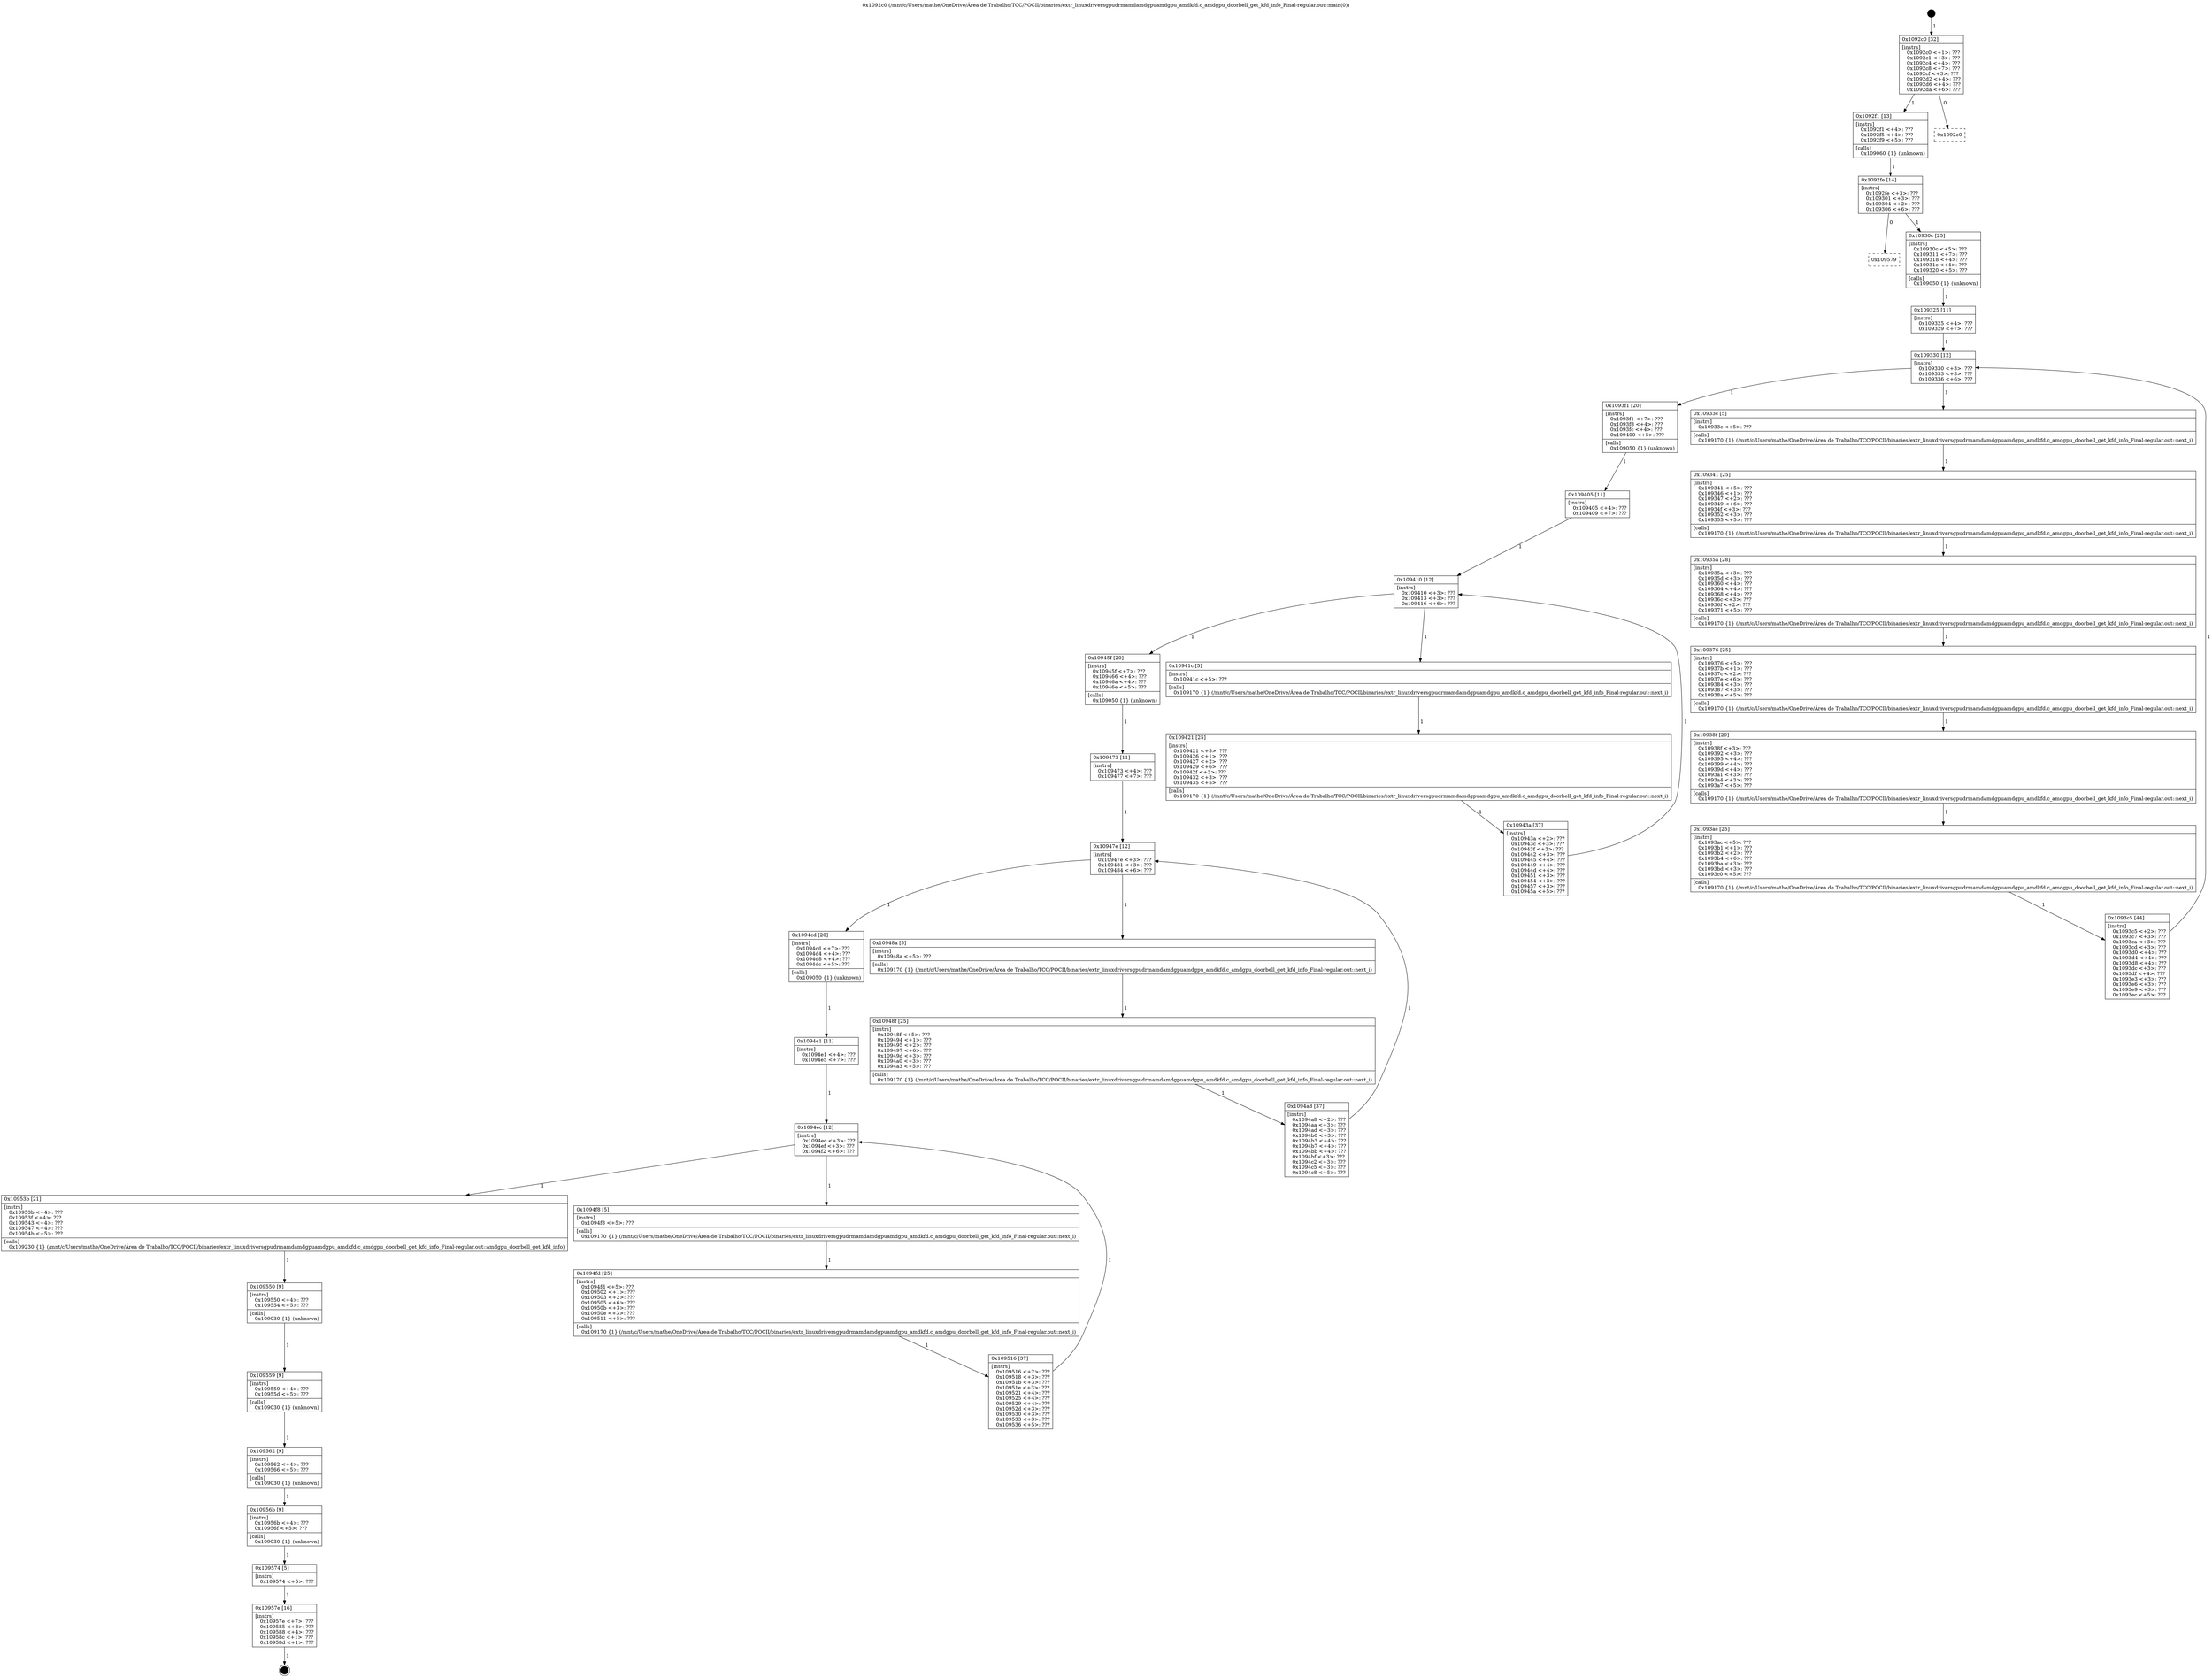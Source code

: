 digraph "0x1092c0" {
  label = "0x1092c0 (/mnt/c/Users/mathe/OneDrive/Área de Trabalho/TCC/POCII/binaries/extr_linuxdriversgpudrmamdamdgpuamdgpu_amdkfd.c_amdgpu_doorbell_get_kfd_info_Final-regular.out::main(0))"
  labelloc = "t"
  node[shape=record]

  Entry [label="",width=0.3,height=0.3,shape=circle,fillcolor=black,style=filled]
  "0x1092c0" [label="{
     0x1092c0 [32]\l
     | [instrs]\l
     &nbsp;&nbsp;0x1092c0 \<+1\>: ???\l
     &nbsp;&nbsp;0x1092c1 \<+3\>: ???\l
     &nbsp;&nbsp;0x1092c4 \<+4\>: ???\l
     &nbsp;&nbsp;0x1092c8 \<+7\>: ???\l
     &nbsp;&nbsp;0x1092cf \<+3\>: ???\l
     &nbsp;&nbsp;0x1092d2 \<+4\>: ???\l
     &nbsp;&nbsp;0x1092d6 \<+4\>: ???\l
     &nbsp;&nbsp;0x1092da \<+6\>: ???\l
  }"]
  "0x1092f1" [label="{
     0x1092f1 [13]\l
     | [instrs]\l
     &nbsp;&nbsp;0x1092f1 \<+4\>: ???\l
     &nbsp;&nbsp;0x1092f5 \<+4\>: ???\l
     &nbsp;&nbsp;0x1092f9 \<+5\>: ???\l
     | [calls]\l
     &nbsp;&nbsp;0x109060 \{1\} (unknown)\l
  }"]
  "0x1092e0" [label="{
     0x1092e0\l
  }", style=dashed]
  "0x1092fe" [label="{
     0x1092fe [14]\l
     | [instrs]\l
     &nbsp;&nbsp;0x1092fe \<+3\>: ???\l
     &nbsp;&nbsp;0x109301 \<+3\>: ???\l
     &nbsp;&nbsp;0x109304 \<+2\>: ???\l
     &nbsp;&nbsp;0x109306 \<+6\>: ???\l
  }"]
  "0x109579" [label="{
     0x109579\l
  }", style=dashed]
  "0x10930c" [label="{
     0x10930c [25]\l
     | [instrs]\l
     &nbsp;&nbsp;0x10930c \<+5\>: ???\l
     &nbsp;&nbsp;0x109311 \<+7\>: ???\l
     &nbsp;&nbsp;0x109318 \<+4\>: ???\l
     &nbsp;&nbsp;0x10931c \<+4\>: ???\l
     &nbsp;&nbsp;0x109320 \<+5\>: ???\l
     | [calls]\l
     &nbsp;&nbsp;0x109050 \{1\} (unknown)\l
  }"]
  Exit [label="",width=0.3,height=0.3,shape=circle,fillcolor=black,style=filled,peripheries=2]
  "0x109330" [label="{
     0x109330 [12]\l
     | [instrs]\l
     &nbsp;&nbsp;0x109330 \<+3\>: ???\l
     &nbsp;&nbsp;0x109333 \<+3\>: ???\l
     &nbsp;&nbsp;0x109336 \<+6\>: ???\l
  }"]
  "0x1093f1" [label="{
     0x1093f1 [20]\l
     | [instrs]\l
     &nbsp;&nbsp;0x1093f1 \<+7\>: ???\l
     &nbsp;&nbsp;0x1093f8 \<+4\>: ???\l
     &nbsp;&nbsp;0x1093fc \<+4\>: ???\l
     &nbsp;&nbsp;0x109400 \<+5\>: ???\l
     | [calls]\l
     &nbsp;&nbsp;0x109050 \{1\} (unknown)\l
  }"]
  "0x10933c" [label="{
     0x10933c [5]\l
     | [instrs]\l
     &nbsp;&nbsp;0x10933c \<+5\>: ???\l
     | [calls]\l
     &nbsp;&nbsp;0x109170 \{1\} (/mnt/c/Users/mathe/OneDrive/Área de Trabalho/TCC/POCII/binaries/extr_linuxdriversgpudrmamdamdgpuamdgpu_amdkfd.c_amdgpu_doorbell_get_kfd_info_Final-regular.out::next_i)\l
  }"]
  "0x109341" [label="{
     0x109341 [25]\l
     | [instrs]\l
     &nbsp;&nbsp;0x109341 \<+5\>: ???\l
     &nbsp;&nbsp;0x109346 \<+1\>: ???\l
     &nbsp;&nbsp;0x109347 \<+2\>: ???\l
     &nbsp;&nbsp;0x109349 \<+6\>: ???\l
     &nbsp;&nbsp;0x10934f \<+3\>: ???\l
     &nbsp;&nbsp;0x109352 \<+3\>: ???\l
     &nbsp;&nbsp;0x109355 \<+5\>: ???\l
     | [calls]\l
     &nbsp;&nbsp;0x109170 \{1\} (/mnt/c/Users/mathe/OneDrive/Área de Trabalho/TCC/POCII/binaries/extr_linuxdriversgpudrmamdamdgpuamdgpu_amdkfd.c_amdgpu_doorbell_get_kfd_info_Final-regular.out::next_i)\l
  }"]
  "0x10935a" [label="{
     0x10935a [28]\l
     | [instrs]\l
     &nbsp;&nbsp;0x10935a \<+3\>: ???\l
     &nbsp;&nbsp;0x10935d \<+3\>: ???\l
     &nbsp;&nbsp;0x109360 \<+4\>: ???\l
     &nbsp;&nbsp;0x109364 \<+4\>: ???\l
     &nbsp;&nbsp;0x109368 \<+4\>: ???\l
     &nbsp;&nbsp;0x10936c \<+3\>: ???\l
     &nbsp;&nbsp;0x10936f \<+2\>: ???\l
     &nbsp;&nbsp;0x109371 \<+5\>: ???\l
     | [calls]\l
     &nbsp;&nbsp;0x109170 \{1\} (/mnt/c/Users/mathe/OneDrive/Área de Trabalho/TCC/POCII/binaries/extr_linuxdriversgpudrmamdamdgpuamdgpu_amdkfd.c_amdgpu_doorbell_get_kfd_info_Final-regular.out::next_i)\l
  }"]
  "0x109376" [label="{
     0x109376 [25]\l
     | [instrs]\l
     &nbsp;&nbsp;0x109376 \<+5\>: ???\l
     &nbsp;&nbsp;0x10937b \<+1\>: ???\l
     &nbsp;&nbsp;0x10937c \<+2\>: ???\l
     &nbsp;&nbsp;0x10937e \<+6\>: ???\l
     &nbsp;&nbsp;0x109384 \<+3\>: ???\l
     &nbsp;&nbsp;0x109387 \<+3\>: ???\l
     &nbsp;&nbsp;0x10938a \<+5\>: ???\l
     | [calls]\l
     &nbsp;&nbsp;0x109170 \{1\} (/mnt/c/Users/mathe/OneDrive/Área de Trabalho/TCC/POCII/binaries/extr_linuxdriversgpudrmamdamdgpuamdgpu_amdkfd.c_amdgpu_doorbell_get_kfd_info_Final-regular.out::next_i)\l
  }"]
  "0x10938f" [label="{
     0x10938f [29]\l
     | [instrs]\l
     &nbsp;&nbsp;0x10938f \<+3\>: ???\l
     &nbsp;&nbsp;0x109392 \<+3\>: ???\l
     &nbsp;&nbsp;0x109395 \<+4\>: ???\l
     &nbsp;&nbsp;0x109399 \<+4\>: ???\l
     &nbsp;&nbsp;0x10939d \<+4\>: ???\l
     &nbsp;&nbsp;0x1093a1 \<+3\>: ???\l
     &nbsp;&nbsp;0x1093a4 \<+3\>: ???\l
     &nbsp;&nbsp;0x1093a7 \<+5\>: ???\l
     | [calls]\l
     &nbsp;&nbsp;0x109170 \{1\} (/mnt/c/Users/mathe/OneDrive/Área de Trabalho/TCC/POCII/binaries/extr_linuxdriversgpudrmamdamdgpuamdgpu_amdkfd.c_amdgpu_doorbell_get_kfd_info_Final-regular.out::next_i)\l
  }"]
  "0x1093ac" [label="{
     0x1093ac [25]\l
     | [instrs]\l
     &nbsp;&nbsp;0x1093ac \<+5\>: ???\l
     &nbsp;&nbsp;0x1093b1 \<+1\>: ???\l
     &nbsp;&nbsp;0x1093b2 \<+2\>: ???\l
     &nbsp;&nbsp;0x1093b4 \<+6\>: ???\l
     &nbsp;&nbsp;0x1093ba \<+3\>: ???\l
     &nbsp;&nbsp;0x1093bd \<+3\>: ???\l
     &nbsp;&nbsp;0x1093c0 \<+5\>: ???\l
     | [calls]\l
     &nbsp;&nbsp;0x109170 \{1\} (/mnt/c/Users/mathe/OneDrive/Área de Trabalho/TCC/POCII/binaries/extr_linuxdriversgpudrmamdamdgpuamdgpu_amdkfd.c_amdgpu_doorbell_get_kfd_info_Final-regular.out::next_i)\l
  }"]
  "0x1093c5" [label="{
     0x1093c5 [44]\l
     | [instrs]\l
     &nbsp;&nbsp;0x1093c5 \<+2\>: ???\l
     &nbsp;&nbsp;0x1093c7 \<+3\>: ???\l
     &nbsp;&nbsp;0x1093ca \<+3\>: ???\l
     &nbsp;&nbsp;0x1093cd \<+3\>: ???\l
     &nbsp;&nbsp;0x1093d0 \<+4\>: ???\l
     &nbsp;&nbsp;0x1093d4 \<+4\>: ???\l
     &nbsp;&nbsp;0x1093d8 \<+4\>: ???\l
     &nbsp;&nbsp;0x1093dc \<+3\>: ???\l
     &nbsp;&nbsp;0x1093df \<+4\>: ???\l
     &nbsp;&nbsp;0x1093e3 \<+3\>: ???\l
     &nbsp;&nbsp;0x1093e6 \<+3\>: ???\l
     &nbsp;&nbsp;0x1093e9 \<+3\>: ???\l
     &nbsp;&nbsp;0x1093ec \<+5\>: ???\l
  }"]
  "0x109325" [label="{
     0x109325 [11]\l
     | [instrs]\l
     &nbsp;&nbsp;0x109325 \<+4\>: ???\l
     &nbsp;&nbsp;0x109329 \<+7\>: ???\l
  }"]
  "0x109410" [label="{
     0x109410 [12]\l
     | [instrs]\l
     &nbsp;&nbsp;0x109410 \<+3\>: ???\l
     &nbsp;&nbsp;0x109413 \<+3\>: ???\l
     &nbsp;&nbsp;0x109416 \<+6\>: ???\l
  }"]
  "0x10945f" [label="{
     0x10945f [20]\l
     | [instrs]\l
     &nbsp;&nbsp;0x10945f \<+7\>: ???\l
     &nbsp;&nbsp;0x109466 \<+4\>: ???\l
     &nbsp;&nbsp;0x10946a \<+4\>: ???\l
     &nbsp;&nbsp;0x10946e \<+5\>: ???\l
     | [calls]\l
     &nbsp;&nbsp;0x109050 \{1\} (unknown)\l
  }"]
  "0x10941c" [label="{
     0x10941c [5]\l
     | [instrs]\l
     &nbsp;&nbsp;0x10941c \<+5\>: ???\l
     | [calls]\l
     &nbsp;&nbsp;0x109170 \{1\} (/mnt/c/Users/mathe/OneDrive/Área de Trabalho/TCC/POCII/binaries/extr_linuxdriversgpudrmamdamdgpuamdgpu_amdkfd.c_amdgpu_doorbell_get_kfd_info_Final-regular.out::next_i)\l
  }"]
  "0x109421" [label="{
     0x109421 [25]\l
     | [instrs]\l
     &nbsp;&nbsp;0x109421 \<+5\>: ???\l
     &nbsp;&nbsp;0x109426 \<+1\>: ???\l
     &nbsp;&nbsp;0x109427 \<+2\>: ???\l
     &nbsp;&nbsp;0x109429 \<+6\>: ???\l
     &nbsp;&nbsp;0x10942f \<+3\>: ???\l
     &nbsp;&nbsp;0x109432 \<+3\>: ???\l
     &nbsp;&nbsp;0x109435 \<+5\>: ???\l
     | [calls]\l
     &nbsp;&nbsp;0x109170 \{1\} (/mnt/c/Users/mathe/OneDrive/Área de Trabalho/TCC/POCII/binaries/extr_linuxdriversgpudrmamdamdgpuamdgpu_amdkfd.c_amdgpu_doorbell_get_kfd_info_Final-regular.out::next_i)\l
  }"]
  "0x10943a" [label="{
     0x10943a [37]\l
     | [instrs]\l
     &nbsp;&nbsp;0x10943a \<+2\>: ???\l
     &nbsp;&nbsp;0x10943c \<+3\>: ???\l
     &nbsp;&nbsp;0x10943f \<+3\>: ???\l
     &nbsp;&nbsp;0x109442 \<+3\>: ???\l
     &nbsp;&nbsp;0x109445 \<+4\>: ???\l
     &nbsp;&nbsp;0x109449 \<+4\>: ???\l
     &nbsp;&nbsp;0x10944d \<+4\>: ???\l
     &nbsp;&nbsp;0x109451 \<+3\>: ???\l
     &nbsp;&nbsp;0x109454 \<+3\>: ???\l
     &nbsp;&nbsp;0x109457 \<+3\>: ???\l
     &nbsp;&nbsp;0x10945a \<+5\>: ???\l
  }"]
  "0x109405" [label="{
     0x109405 [11]\l
     | [instrs]\l
     &nbsp;&nbsp;0x109405 \<+4\>: ???\l
     &nbsp;&nbsp;0x109409 \<+7\>: ???\l
  }"]
  "0x10947e" [label="{
     0x10947e [12]\l
     | [instrs]\l
     &nbsp;&nbsp;0x10947e \<+3\>: ???\l
     &nbsp;&nbsp;0x109481 \<+3\>: ???\l
     &nbsp;&nbsp;0x109484 \<+6\>: ???\l
  }"]
  "0x1094cd" [label="{
     0x1094cd [20]\l
     | [instrs]\l
     &nbsp;&nbsp;0x1094cd \<+7\>: ???\l
     &nbsp;&nbsp;0x1094d4 \<+4\>: ???\l
     &nbsp;&nbsp;0x1094d8 \<+4\>: ???\l
     &nbsp;&nbsp;0x1094dc \<+5\>: ???\l
     | [calls]\l
     &nbsp;&nbsp;0x109050 \{1\} (unknown)\l
  }"]
  "0x10948a" [label="{
     0x10948a [5]\l
     | [instrs]\l
     &nbsp;&nbsp;0x10948a \<+5\>: ???\l
     | [calls]\l
     &nbsp;&nbsp;0x109170 \{1\} (/mnt/c/Users/mathe/OneDrive/Área de Trabalho/TCC/POCII/binaries/extr_linuxdriversgpudrmamdamdgpuamdgpu_amdkfd.c_amdgpu_doorbell_get_kfd_info_Final-regular.out::next_i)\l
  }"]
  "0x10948f" [label="{
     0x10948f [25]\l
     | [instrs]\l
     &nbsp;&nbsp;0x10948f \<+5\>: ???\l
     &nbsp;&nbsp;0x109494 \<+1\>: ???\l
     &nbsp;&nbsp;0x109495 \<+2\>: ???\l
     &nbsp;&nbsp;0x109497 \<+6\>: ???\l
     &nbsp;&nbsp;0x10949d \<+3\>: ???\l
     &nbsp;&nbsp;0x1094a0 \<+3\>: ???\l
     &nbsp;&nbsp;0x1094a3 \<+5\>: ???\l
     | [calls]\l
     &nbsp;&nbsp;0x109170 \{1\} (/mnt/c/Users/mathe/OneDrive/Área de Trabalho/TCC/POCII/binaries/extr_linuxdriversgpudrmamdamdgpuamdgpu_amdkfd.c_amdgpu_doorbell_get_kfd_info_Final-regular.out::next_i)\l
  }"]
  "0x1094a8" [label="{
     0x1094a8 [37]\l
     | [instrs]\l
     &nbsp;&nbsp;0x1094a8 \<+2\>: ???\l
     &nbsp;&nbsp;0x1094aa \<+3\>: ???\l
     &nbsp;&nbsp;0x1094ad \<+3\>: ???\l
     &nbsp;&nbsp;0x1094b0 \<+3\>: ???\l
     &nbsp;&nbsp;0x1094b3 \<+4\>: ???\l
     &nbsp;&nbsp;0x1094b7 \<+4\>: ???\l
     &nbsp;&nbsp;0x1094bb \<+4\>: ???\l
     &nbsp;&nbsp;0x1094bf \<+3\>: ???\l
     &nbsp;&nbsp;0x1094c2 \<+3\>: ???\l
     &nbsp;&nbsp;0x1094c5 \<+3\>: ???\l
     &nbsp;&nbsp;0x1094c8 \<+5\>: ???\l
  }"]
  "0x109473" [label="{
     0x109473 [11]\l
     | [instrs]\l
     &nbsp;&nbsp;0x109473 \<+4\>: ???\l
     &nbsp;&nbsp;0x109477 \<+7\>: ???\l
  }"]
  "0x1094ec" [label="{
     0x1094ec [12]\l
     | [instrs]\l
     &nbsp;&nbsp;0x1094ec \<+3\>: ???\l
     &nbsp;&nbsp;0x1094ef \<+3\>: ???\l
     &nbsp;&nbsp;0x1094f2 \<+6\>: ???\l
  }"]
  "0x10953b" [label="{
     0x10953b [21]\l
     | [instrs]\l
     &nbsp;&nbsp;0x10953b \<+4\>: ???\l
     &nbsp;&nbsp;0x10953f \<+4\>: ???\l
     &nbsp;&nbsp;0x109543 \<+4\>: ???\l
     &nbsp;&nbsp;0x109547 \<+4\>: ???\l
     &nbsp;&nbsp;0x10954b \<+5\>: ???\l
     | [calls]\l
     &nbsp;&nbsp;0x109230 \{1\} (/mnt/c/Users/mathe/OneDrive/Área de Trabalho/TCC/POCII/binaries/extr_linuxdriversgpudrmamdamdgpuamdgpu_amdkfd.c_amdgpu_doorbell_get_kfd_info_Final-regular.out::amdgpu_doorbell_get_kfd_info)\l
  }"]
  "0x1094f8" [label="{
     0x1094f8 [5]\l
     | [instrs]\l
     &nbsp;&nbsp;0x1094f8 \<+5\>: ???\l
     | [calls]\l
     &nbsp;&nbsp;0x109170 \{1\} (/mnt/c/Users/mathe/OneDrive/Área de Trabalho/TCC/POCII/binaries/extr_linuxdriversgpudrmamdamdgpuamdgpu_amdkfd.c_amdgpu_doorbell_get_kfd_info_Final-regular.out::next_i)\l
  }"]
  "0x1094fd" [label="{
     0x1094fd [25]\l
     | [instrs]\l
     &nbsp;&nbsp;0x1094fd \<+5\>: ???\l
     &nbsp;&nbsp;0x109502 \<+1\>: ???\l
     &nbsp;&nbsp;0x109503 \<+2\>: ???\l
     &nbsp;&nbsp;0x109505 \<+6\>: ???\l
     &nbsp;&nbsp;0x10950b \<+3\>: ???\l
     &nbsp;&nbsp;0x10950e \<+3\>: ???\l
     &nbsp;&nbsp;0x109511 \<+5\>: ???\l
     | [calls]\l
     &nbsp;&nbsp;0x109170 \{1\} (/mnt/c/Users/mathe/OneDrive/Área de Trabalho/TCC/POCII/binaries/extr_linuxdriversgpudrmamdamdgpuamdgpu_amdkfd.c_amdgpu_doorbell_get_kfd_info_Final-regular.out::next_i)\l
  }"]
  "0x109516" [label="{
     0x109516 [37]\l
     | [instrs]\l
     &nbsp;&nbsp;0x109516 \<+2\>: ???\l
     &nbsp;&nbsp;0x109518 \<+3\>: ???\l
     &nbsp;&nbsp;0x10951b \<+3\>: ???\l
     &nbsp;&nbsp;0x10951e \<+3\>: ???\l
     &nbsp;&nbsp;0x109521 \<+4\>: ???\l
     &nbsp;&nbsp;0x109525 \<+4\>: ???\l
     &nbsp;&nbsp;0x109529 \<+4\>: ???\l
     &nbsp;&nbsp;0x10952d \<+3\>: ???\l
     &nbsp;&nbsp;0x109530 \<+3\>: ???\l
     &nbsp;&nbsp;0x109533 \<+3\>: ???\l
     &nbsp;&nbsp;0x109536 \<+5\>: ???\l
  }"]
  "0x1094e1" [label="{
     0x1094e1 [11]\l
     | [instrs]\l
     &nbsp;&nbsp;0x1094e1 \<+4\>: ???\l
     &nbsp;&nbsp;0x1094e5 \<+7\>: ???\l
  }"]
  "0x109550" [label="{
     0x109550 [9]\l
     | [instrs]\l
     &nbsp;&nbsp;0x109550 \<+4\>: ???\l
     &nbsp;&nbsp;0x109554 \<+5\>: ???\l
     | [calls]\l
     &nbsp;&nbsp;0x109030 \{1\} (unknown)\l
  }"]
  "0x109559" [label="{
     0x109559 [9]\l
     | [instrs]\l
     &nbsp;&nbsp;0x109559 \<+4\>: ???\l
     &nbsp;&nbsp;0x10955d \<+5\>: ???\l
     | [calls]\l
     &nbsp;&nbsp;0x109030 \{1\} (unknown)\l
  }"]
  "0x109562" [label="{
     0x109562 [9]\l
     | [instrs]\l
     &nbsp;&nbsp;0x109562 \<+4\>: ???\l
     &nbsp;&nbsp;0x109566 \<+5\>: ???\l
     | [calls]\l
     &nbsp;&nbsp;0x109030 \{1\} (unknown)\l
  }"]
  "0x10956b" [label="{
     0x10956b [9]\l
     | [instrs]\l
     &nbsp;&nbsp;0x10956b \<+4\>: ???\l
     &nbsp;&nbsp;0x10956f \<+5\>: ???\l
     | [calls]\l
     &nbsp;&nbsp;0x109030 \{1\} (unknown)\l
  }"]
  "0x109574" [label="{
     0x109574 [5]\l
     | [instrs]\l
     &nbsp;&nbsp;0x109574 \<+5\>: ???\l
  }"]
  "0x10957e" [label="{
     0x10957e [16]\l
     | [instrs]\l
     &nbsp;&nbsp;0x10957e \<+7\>: ???\l
     &nbsp;&nbsp;0x109585 \<+3\>: ???\l
     &nbsp;&nbsp;0x109588 \<+4\>: ???\l
     &nbsp;&nbsp;0x10958c \<+1\>: ???\l
     &nbsp;&nbsp;0x10958d \<+1\>: ???\l
  }"]
  Entry -> "0x1092c0" [label=" 1"]
  "0x1092c0" -> "0x1092f1" [label=" 1"]
  "0x1092c0" -> "0x1092e0" [label=" 0"]
  "0x1092f1" -> "0x1092fe" [label=" 1"]
  "0x1092fe" -> "0x109579" [label=" 0"]
  "0x1092fe" -> "0x10930c" [label=" 1"]
  "0x10957e" -> Exit [label=" 1"]
  "0x10930c" -> "0x109325" [label=" 1"]
  "0x109330" -> "0x1093f1" [label=" 1"]
  "0x109330" -> "0x10933c" [label=" 1"]
  "0x10933c" -> "0x109341" [label=" 1"]
  "0x109341" -> "0x10935a" [label=" 1"]
  "0x10935a" -> "0x109376" [label=" 1"]
  "0x109376" -> "0x10938f" [label=" 1"]
  "0x10938f" -> "0x1093ac" [label=" 1"]
  "0x1093ac" -> "0x1093c5" [label=" 1"]
  "0x109325" -> "0x109330" [label=" 1"]
  "0x1093c5" -> "0x109330" [label=" 1"]
  "0x1093f1" -> "0x109405" [label=" 1"]
  "0x109410" -> "0x10945f" [label=" 1"]
  "0x109410" -> "0x10941c" [label=" 1"]
  "0x10941c" -> "0x109421" [label=" 1"]
  "0x109421" -> "0x10943a" [label=" 1"]
  "0x109405" -> "0x109410" [label=" 1"]
  "0x10943a" -> "0x109410" [label=" 1"]
  "0x10945f" -> "0x109473" [label=" 1"]
  "0x10947e" -> "0x1094cd" [label=" 1"]
  "0x10947e" -> "0x10948a" [label=" 1"]
  "0x10948a" -> "0x10948f" [label=" 1"]
  "0x10948f" -> "0x1094a8" [label=" 1"]
  "0x109473" -> "0x10947e" [label=" 1"]
  "0x1094a8" -> "0x10947e" [label=" 1"]
  "0x1094cd" -> "0x1094e1" [label=" 1"]
  "0x1094ec" -> "0x10953b" [label=" 1"]
  "0x1094ec" -> "0x1094f8" [label=" 1"]
  "0x1094f8" -> "0x1094fd" [label=" 1"]
  "0x1094fd" -> "0x109516" [label=" 1"]
  "0x1094e1" -> "0x1094ec" [label=" 1"]
  "0x109516" -> "0x1094ec" [label=" 1"]
  "0x10953b" -> "0x109550" [label=" 1"]
  "0x109550" -> "0x109559" [label=" 1"]
  "0x109559" -> "0x109562" [label=" 1"]
  "0x109562" -> "0x10956b" [label=" 1"]
  "0x10956b" -> "0x109574" [label=" 1"]
  "0x109574" -> "0x10957e" [label=" 1"]
}
